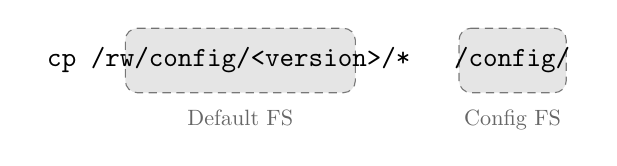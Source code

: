 \begin{tikzpicture}

	\tikzstyle{cmd} = [anchor=north west, align=left]
	\node[cmd] (cp1) {\texttt{cp /rw/config/<version>/* \ \ /config/}};

	\node[fit=(cp1)] (cmds) {};

	\path (cmds.north west)+(8.2ex,0) coordinate (defaultfsstart);
	\path (defaultfsstart)+(19.3ex,0) coordinate (defaultfsend);
	\path (defaultfsend)+(8.7ex,0) coordinate (configfsstart);
	\path (configfsstart)+(9ex,0) coordinate (configfsend);

	\draw[densely dashed, rounded corners=1ex, fill=black,
	      opacity=0.1, draw opacity=0.5]
		(configfsstart |- cmds.north) -- (configfsend |- cmds.north) --
		(configfsend |- cmds.south) -- node (configfsmid) {} (configfsstart |- cmds.south) --cycle;

	\draw[densely dashed, rounded corners=1ex, fill=black,
	      opacity=0.1, draw opacity=0.5]
		(defaultfsstart |- cmds.north) -- (defaultfsend |- cmds.north) --
		(defaultfsend |- cmds.south) -- node (defaultfsmid) {} (defaultfsstart |- cmds.south) --cycle;

	\node[below=0 of configfsmid,  scale=0.8, opacity=0.6] {Config FS};
	\node[below=0 of defaultfsmid, scale=0.8, opacity=0.6] {Default FS};

\end{tikzpicture}
